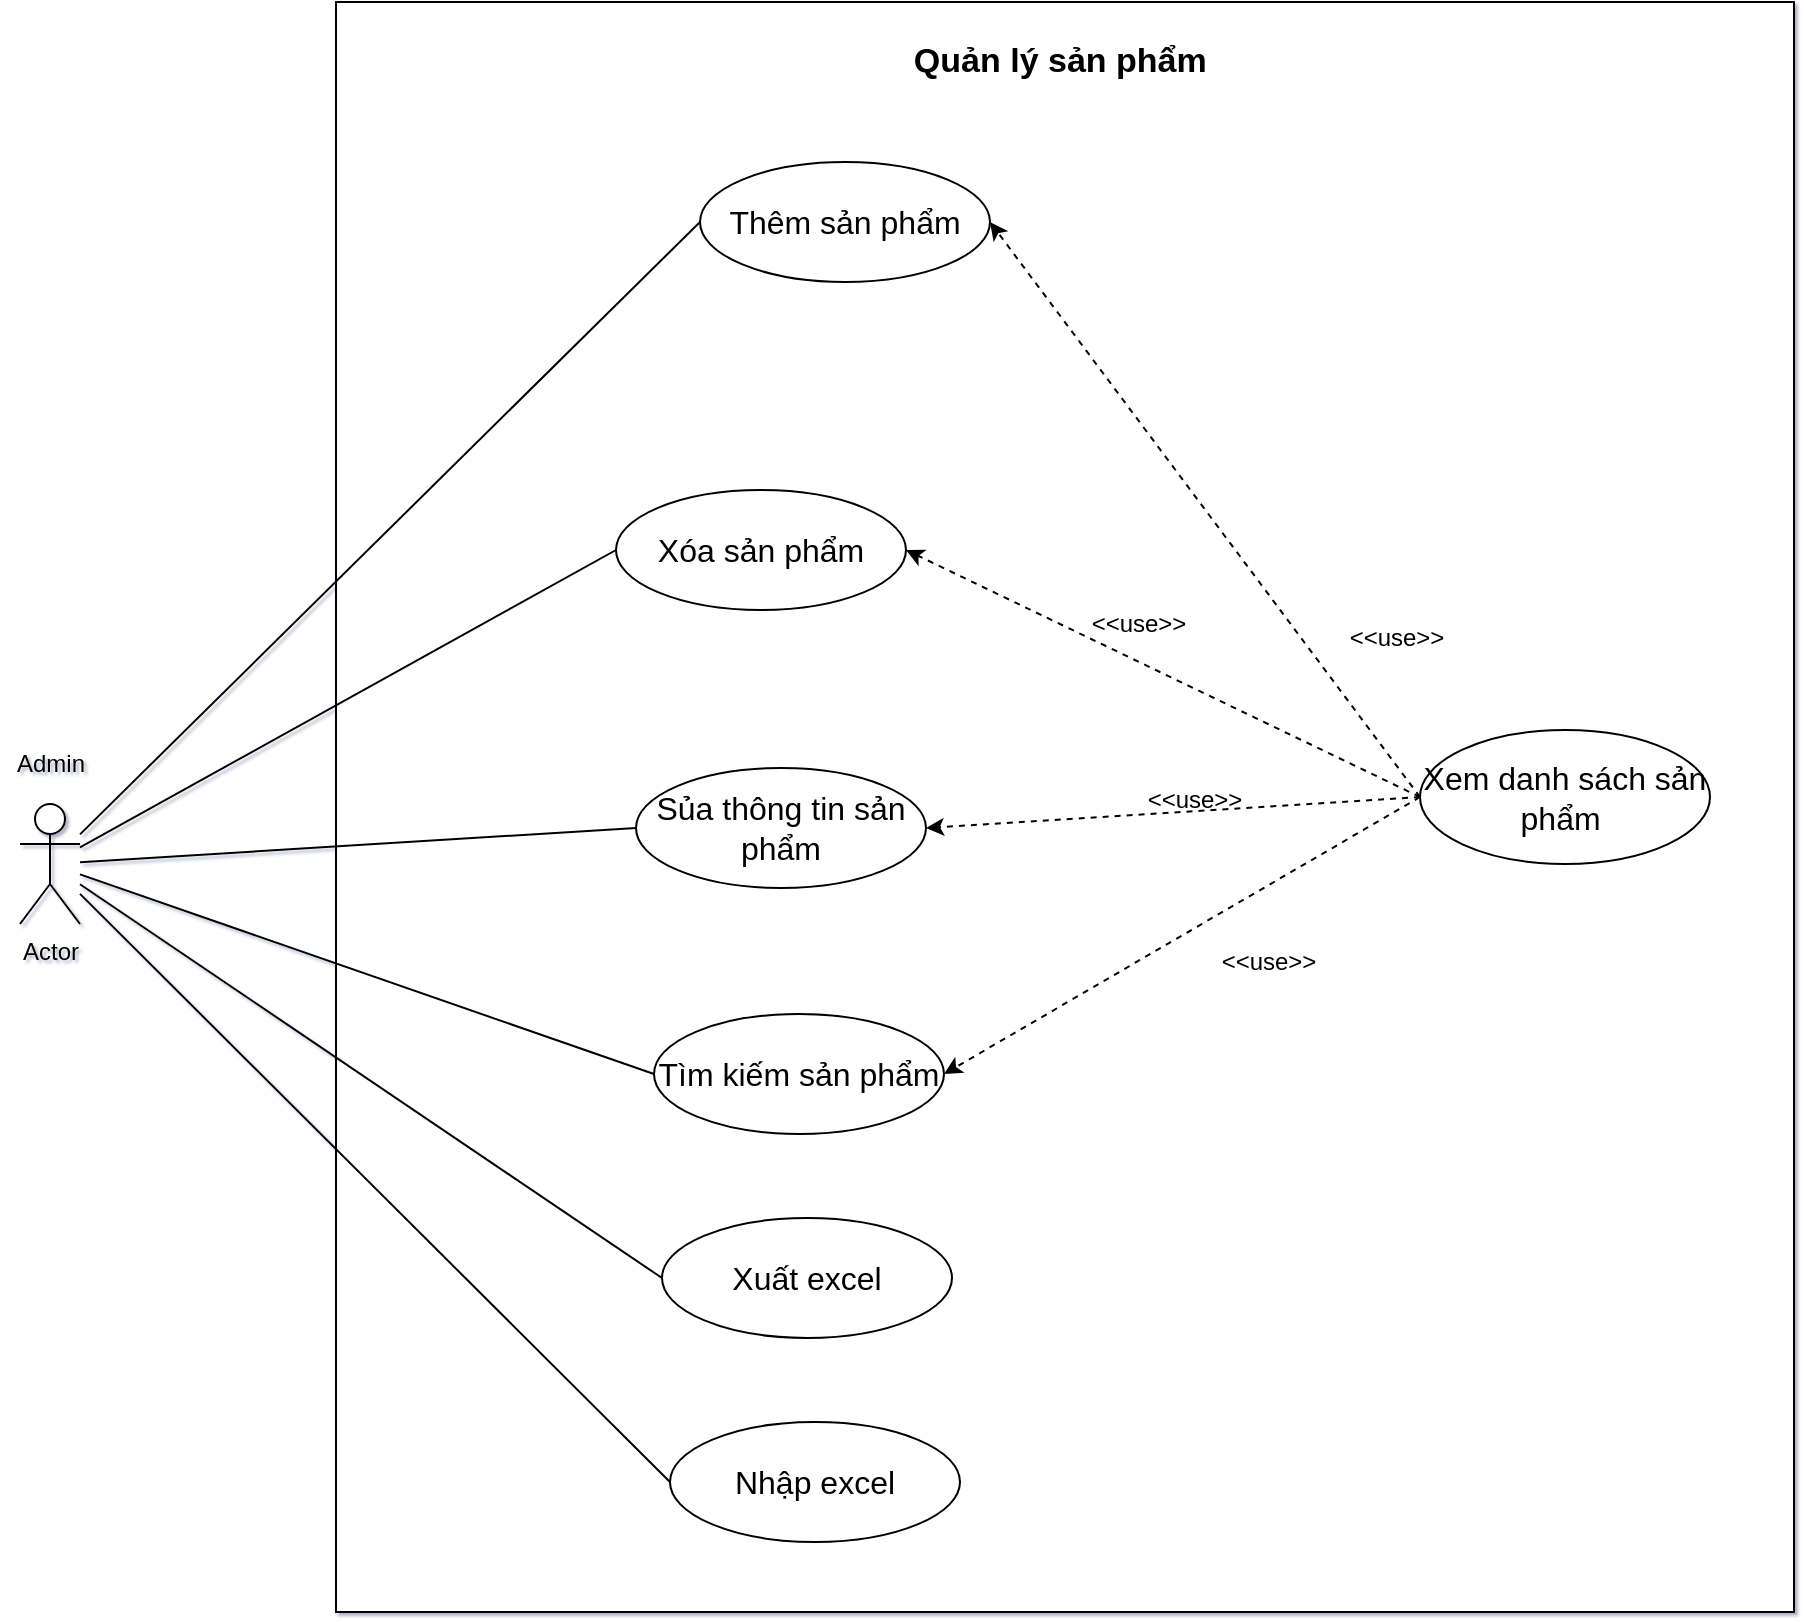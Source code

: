 <mxfile version="15.4.0" type="device"><diagram id="FPRU19w8vtG-u4lyL2q_" name="Page-1"><mxGraphModel dx="1678" dy="1348" grid="0" gridSize="10" guides="1" tooltips="1" connect="1" arrows="1" fold="1" page="0" pageScale="1" pageWidth="850" pageHeight="1100" math="0" shadow="1"><root><mxCell id="0"/><mxCell id="1" parent="0"/><mxCell id="AxLB39r1s1Wpq-mFvBx0-1" value="" style="rounded=0;whiteSpace=wrap;html=1;" parent="1" vertex="1"><mxGeometry x="128" y="-1" width="729" height="805" as="geometry"/></mxCell><mxCell id="2cFlWOQReNY7OcF21Pvg-1" style="rounded=0;orthogonalLoop=1;jettySize=auto;html=1;entryX=0;entryY=0.5;entryDx=0;entryDy=0;endArrow=none;endFill=0;" parent="1" source="HO5AWl_T4PgT1XUFwig3-1" target="_5qItTllgWtr-zjtKYtc-3" edge="1"><mxGeometry relative="1" as="geometry"><mxPoint x="128" y="475" as="targetPoint"/></mxGeometry></mxCell><mxCell id="2cFlWOQReNY7OcF21Pvg-6" style="edgeStyle=none;rounded=0;orthogonalLoop=1;jettySize=auto;html=1;entryX=0;entryY=0.5;entryDx=0;entryDy=0;endArrow=none;endFill=0;" parent="1" source="HO5AWl_T4PgT1XUFwig3-1" target="_5qItTllgWtr-zjtKYtc-2" edge="1"><mxGeometry relative="1" as="geometry"/></mxCell><mxCell id="2cFlWOQReNY7OcF21Pvg-7" style="edgeStyle=none;rounded=0;orthogonalLoop=1;jettySize=auto;html=1;entryX=0;entryY=0.5;entryDx=0;entryDy=0;endArrow=none;endFill=0;" parent="1" source="HO5AWl_T4PgT1XUFwig3-1" target="_5qItTllgWtr-zjtKYtc-4" edge="1"><mxGeometry relative="1" as="geometry"/></mxCell><mxCell id="2cFlWOQReNY7OcF21Pvg-8" style="edgeStyle=none;rounded=0;orthogonalLoop=1;jettySize=auto;html=1;entryX=0;entryY=0.5;entryDx=0;entryDy=0;endArrow=none;endFill=0;" parent="1" source="HO5AWl_T4PgT1XUFwig3-1" target="2cFlWOQReNY7OcF21Pvg-3" edge="1"><mxGeometry relative="1" as="geometry"/></mxCell><mxCell id="2cFlWOQReNY7OcF21Pvg-9" style="edgeStyle=none;rounded=0;orthogonalLoop=1;jettySize=auto;html=1;entryX=0;entryY=0.5;entryDx=0;entryDy=0;endArrow=none;endFill=0;" parent="1" source="HO5AWl_T4PgT1XUFwig3-1" target="2cFlWOQReNY7OcF21Pvg-2" edge="1"><mxGeometry relative="1" as="geometry"/></mxCell><mxCell id="2cFlWOQReNY7OcF21Pvg-10" style="edgeStyle=none;rounded=0;orthogonalLoop=1;jettySize=auto;html=1;entryX=0;entryY=0.5;entryDx=0;entryDy=0;endArrow=none;endFill=0;" parent="1" source="HO5AWl_T4PgT1XUFwig3-1" target="2cFlWOQReNY7OcF21Pvg-5" edge="1"><mxGeometry relative="1" as="geometry"/></mxCell><mxCell id="HO5AWl_T4PgT1XUFwig3-1" value="Actor" style="shape=umlActor;verticalLabelPosition=bottom;verticalAlign=top;html=1;outlineConnect=0;" parent="1" vertex="1"><mxGeometry x="-30" y="400" width="30" height="60" as="geometry"/></mxCell><mxCell id="_5qItTllgWtr-zjtKYtc-2" value="Xóa sản phẩm" style="ellipse;whiteSpace=wrap;html=1;fontSize=16;" parent="1" vertex="1"><mxGeometry x="268.0" y="243" width="145" height="60" as="geometry"/></mxCell><mxCell id="_5qItTllgWtr-zjtKYtc-3" value="Thêm sản phẩm" style="ellipse;whiteSpace=wrap;html=1;fontSize=16;" parent="1" vertex="1"><mxGeometry x="310" y="79" width="145" height="60" as="geometry"/></mxCell><mxCell id="_5qItTllgWtr-zjtKYtc-4" value="Sủa thông tin sản phẩm" style="ellipse;whiteSpace=wrap;html=1;fontSize=16;" parent="1" vertex="1"><mxGeometry x="278" y="382" width="145" height="60" as="geometry"/></mxCell><mxCell id="AxLB39r1s1Wpq-mFvBx0-2" value="&lt;font style=&quot;font-size: 17px&quot;&gt;&lt;b&gt;Quản lý sản phẩm&amp;nbsp;&lt;/b&gt;&lt;/font&gt;" style="text;html=1;strokeColor=none;fillColor=none;align=center;verticalAlign=middle;whiteSpace=wrap;rounded=0;" parent="1" vertex="1"><mxGeometry x="400" y="14" width="185" height="30" as="geometry"/></mxCell><mxCell id="AxLB39r1s1Wpq-mFvBx0-7" value="Admin" style="text;html=1;align=center;verticalAlign=middle;resizable=0;points=[];autosize=1;strokeColor=none;fillColor=none;" parent="1" vertex="1"><mxGeometry x="-40" y="370" width="50" height="20" as="geometry"/></mxCell><mxCell id="2cFlWOQReNY7OcF21Pvg-2" value="Xuất excel" style="ellipse;whiteSpace=wrap;html=1;fontSize=16;" parent="1" vertex="1"><mxGeometry x="291" y="607" width="145" height="60" as="geometry"/></mxCell><mxCell id="2cFlWOQReNY7OcF21Pvg-3" value="Tìm kiếm sản phẩm" style="ellipse;whiteSpace=wrap;html=1;fontSize=16;" parent="1" vertex="1"><mxGeometry x="287" y="505" width="145" height="60" as="geometry"/></mxCell><mxCell id="2cFlWOQReNY7OcF21Pvg-5" value="Nhập excel" style="ellipse;whiteSpace=wrap;html=1;fontSize=16;" parent="1" vertex="1"><mxGeometry x="295" y="709" width="145" height="60" as="geometry"/></mxCell><mxCell id="okJ5ayemI0LEbPHE-bK8-3" style="edgeStyle=none;rounded=0;orthogonalLoop=1;jettySize=auto;html=1;entryX=1;entryY=0.5;entryDx=0;entryDy=0;dashed=1;exitX=0;exitY=0.5;exitDx=0;exitDy=0;" parent="1" source="okJ5ayemI0LEbPHE-bK8-1" target="_5qItTllgWtr-zjtKYtc-3" edge="1"><mxGeometry relative="1" as="geometry"><mxPoint x="668" y="412" as="sourcePoint"/></mxGeometry></mxCell><mxCell id="okJ5ayemI0LEbPHE-bK8-4" style="edgeStyle=none;rounded=0;orthogonalLoop=1;jettySize=auto;html=1;dashed=1;exitX=0;exitY=0.5;exitDx=0;exitDy=0;entryX=1;entryY=0.5;entryDx=0;entryDy=0;" parent="1" source="okJ5ayemI0LEbPHE-bK8-1" target="_5qItTllgWtr-zjtKYtc-4" edge="1"><mxGeometry relative="1" as="geometry"><mxPoint x="417" y="412" as="targetPoint"/></mxGeometry></mxCell><mxCell id="okJ5ayemI0LEbPHE-bK8-5" style="edgeStyle=none;rounded=0;orthogonalLoop=1;jettySize=auto;html=1;dashed=1;exitX=0;exitY=0.5;exitDx=0;exitDy=0;entryX=1;entryY=0.5;entryDx=0;entryDy=0;" parent="1" source="okJ5ayemI0LEbPHE-bK8-1" target="_5qItTllgWtr-zjtKYtc-2" edge="1"><mxGeometry relative="1" as="geometry"><mxPoint x="430" y="260" as="targetPoint"/></mxGeometry></mxCell><mxCell id="okJ5ayemI0LEbPHE-bK8-6" style="edgeStyle=none;rounded=0;orthogonalLoop=1;jettySize=auto;html=1;entryX=1;entryY=0.5;entryDx=0;entryDy=0;dashed=1;exitX=0;exitY=0.5;exitDx=0;exitDy=0;" parent="1" source="okJ5ayemI0LEbPHE-bK8-1" target="2cFlWOQReNY7OcF21Pvg-3" edge="1"><mxGeometry relative="1" as="geometry"/></mxCell><mxCell id="okJ5ayemI0LEbPHE-bK8-1" value="Xem danh sách sản phẩm&amp;nbsp;" style="ellipse;whiteSpace=wrap;html=1;fontSize=16;" parent="1" vertex="1"><mxGeometry x="670" y="363" width="145" height="67" as="geometry"/></mxCell><mxCell id="okJ5ayemI0LEbPHE-bK8-8" value="&amp;lt;&amp;lt;use&amp;gt;&amp;gt;" style="text;html=1;align=center;verticalAlign=middle;resizable=0;points=[];autosize=1;strokeColor=none;fillColor=none;" parent="1" vertex="1"><mxGeometry x="629" y="308" width="57" height="18" as="geometry"/></mxCell><mxCell id="okJ5ayemI0LEbPHE-bK8-9" value="&amp;lt;&amp;lt;use&amp;gt;&amp;gt;" style="text;html=1;align=center;verticalAlign=middle;resizable=0;points=[];autosize=1;strokeColor=none;fillColor=none;" parent="1" vertex="1"><mxGeometry x="528" y="389" width="57" height="18" as="geometry"/></mxCell><mxCell id="okJ5ayemI0LEbPHE-bK8-10" value="&amp;lt;&amp;lt;use&amp;gt;&amp;gt;" style="text;html=1;align=center;verticalAlign=middle;resizable=0;points=[];autosize=1;strokeColor=none;fillColor=none;" parent="1" vertex="1"><mxGeometry x="565" y="470" width="57" height="18" as="geometry"/></mxCell><mxCell id="Mmv54UrRu1yFbwfoEn2A-1" value="&amp;lt;&amp;lt;use&amp;gt;&amp;gt;" style="text;html=1;align=center;verticalAlign=middle;resizable=0;points=[];autosize=1;strokeColor=none;fillColor=none;" vertex="1" parent="1"><mxGeometry x="500" y="301" width="57" height="18" as="geometry"/></mxCell></root></mxGraphModel></diagram></mxfile>
